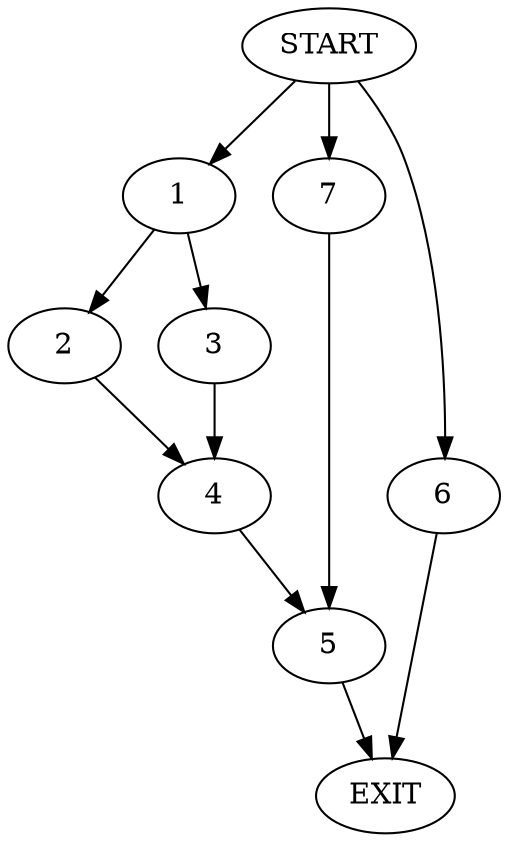 digraph {
0 [label="START"]
8 [label="EXIT"]
0 -> 1
1 -> 2
1 -> 3
2 -> 4
3 -> 4
4 -> 5
5 -> 8
0 -> 6
6 -> 8
0 -> 7
7 -> 5
}
